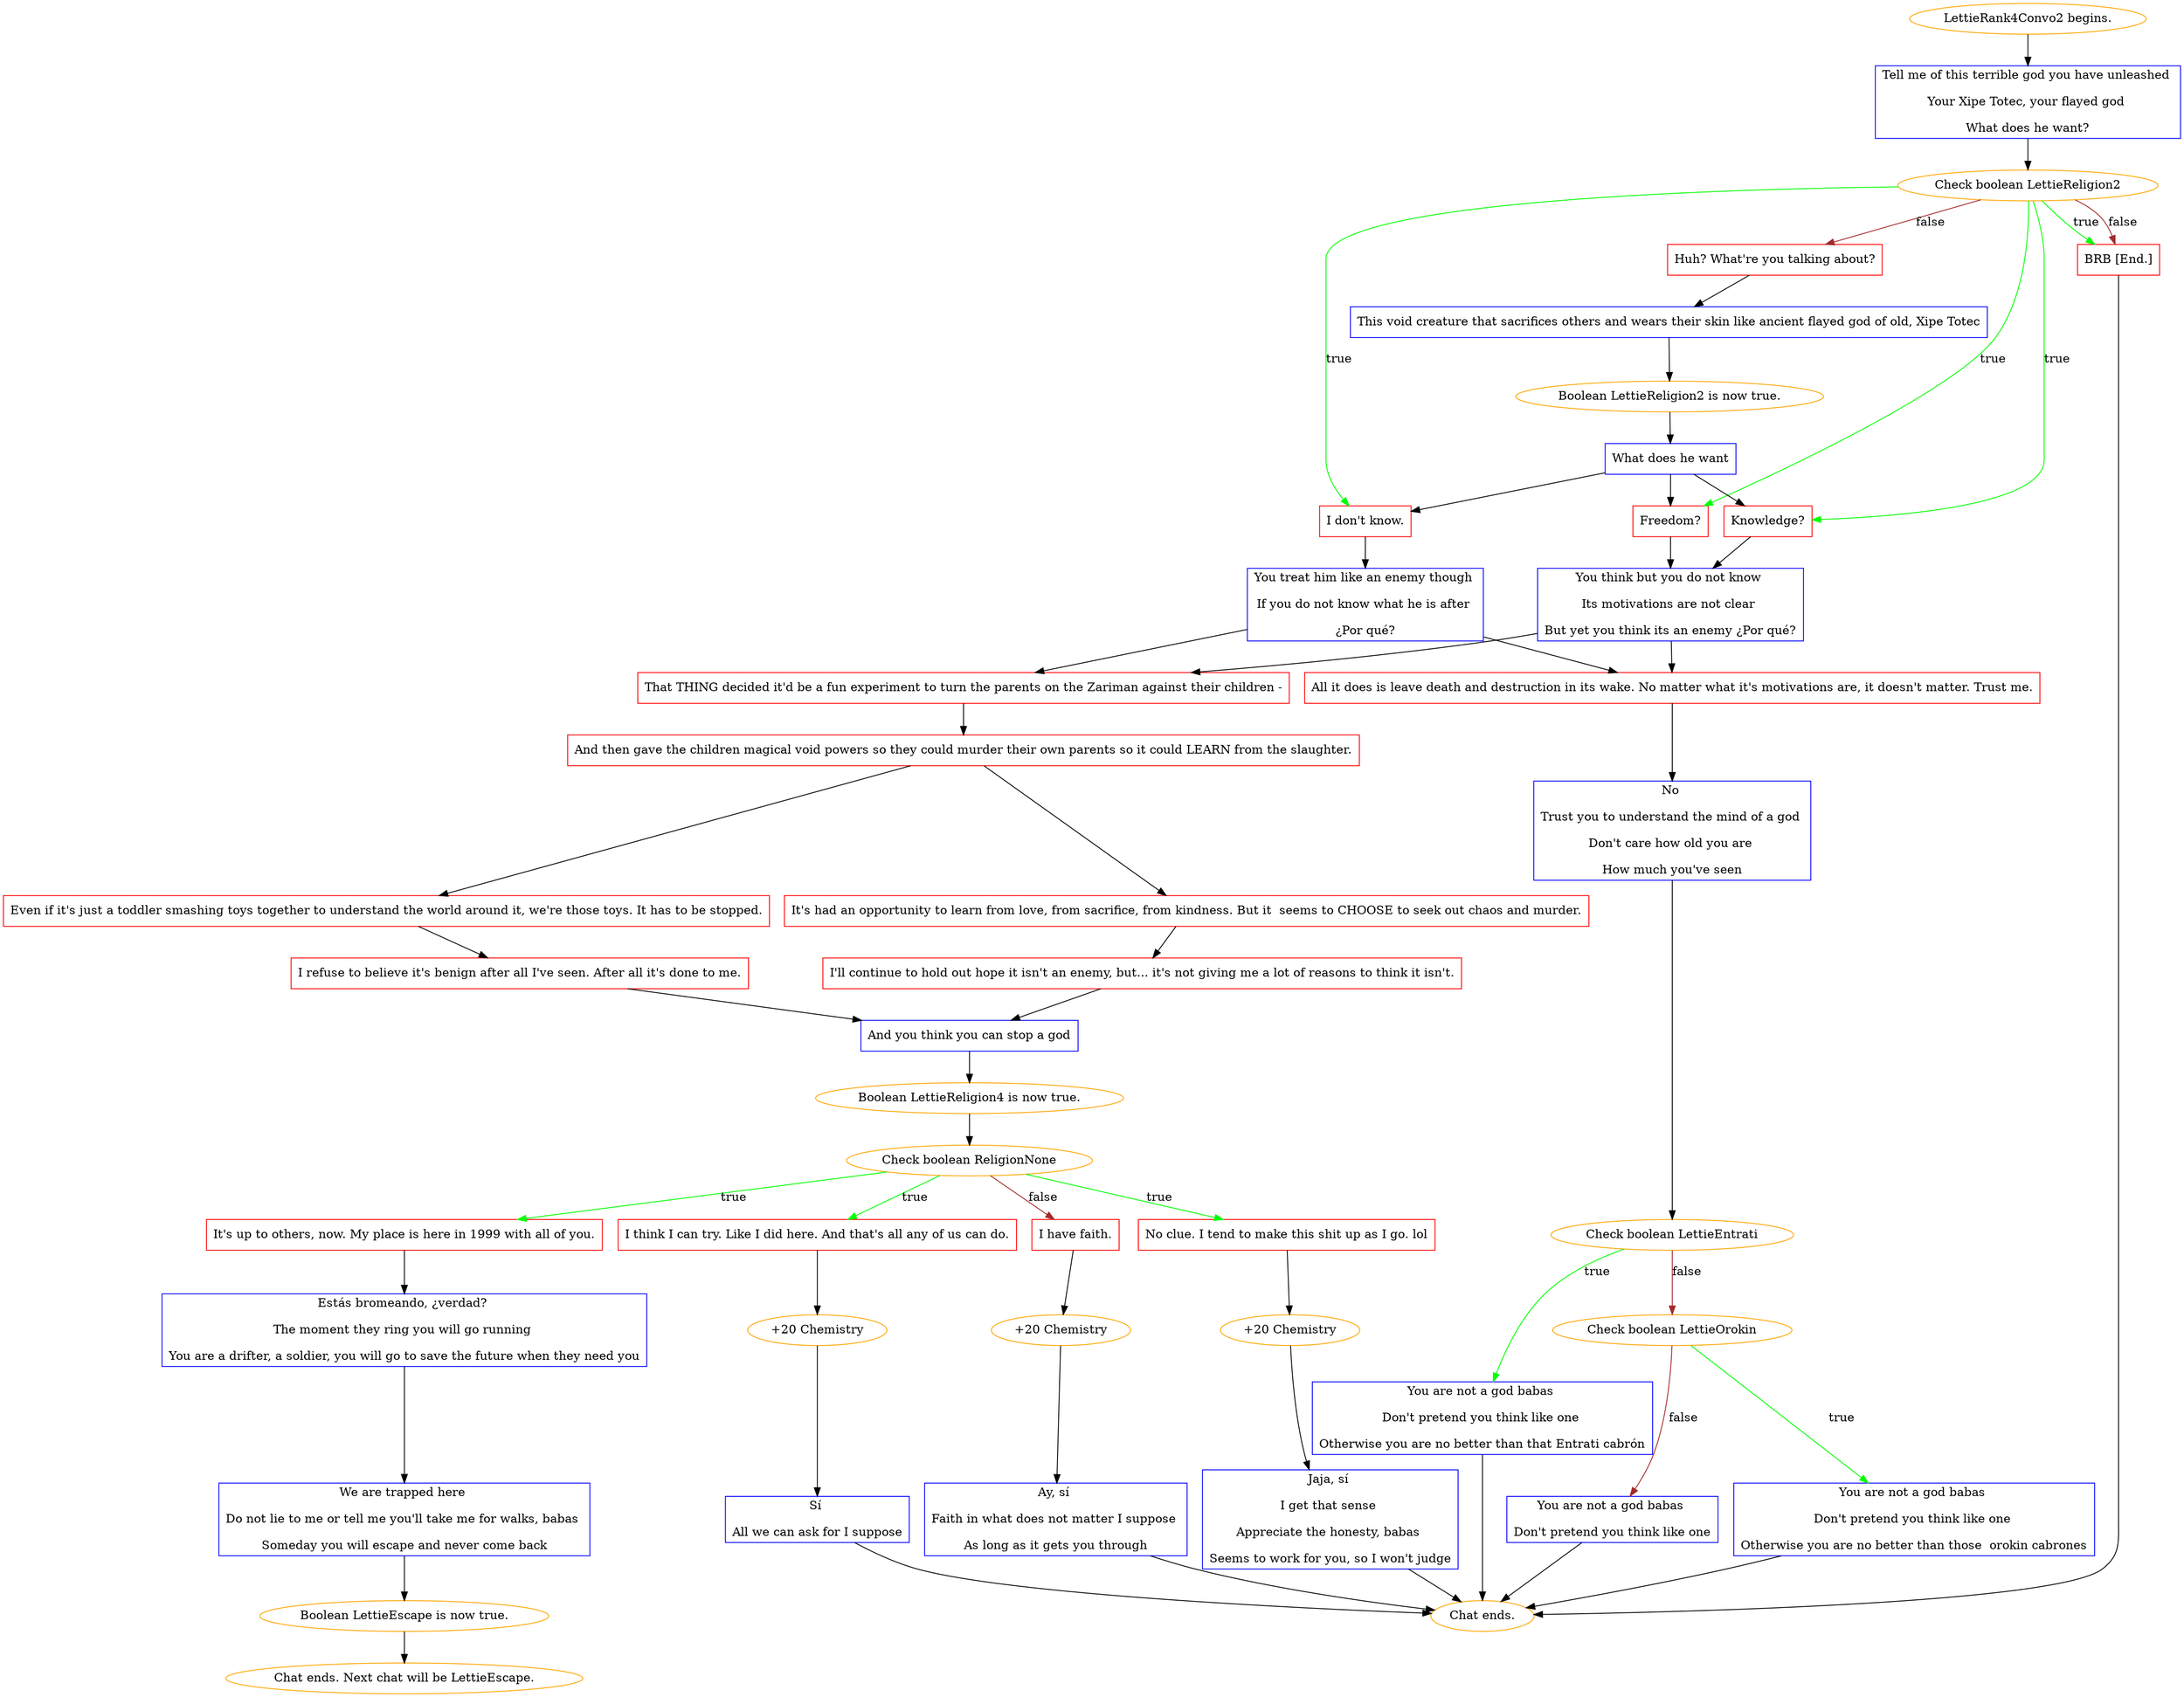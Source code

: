 digraph {
	"LettieRank4Convo2 begins." [color=orange];
		"LettieRank4Convo2 begins." -> 1032;
	1032 [label="Tell me of this terrible god you have unleashed 
Your Xipe Totec, your flayed god 
What does he want?",shape=box,color=blue];
		1032 -> 1034;
	1034 [label="Check boolean LettieReligion2",color=orange];
		1034 -> 1040 [label=true,color=green];
		1034 -> 1041 [label=true,color=green];
		1034 -> 1039 [label=true,color=green];
		1034 -> 1043 [label=true,color=green];
		1034 -> 1035 [label=false,color=brown];
		1034 -> 1043 [label=false,color=brown];
	1040 [label="Freedom?",shape=box,color=red];
		1040 -> 1042;
	1041 [label="Knowledge?",shape=box,color=red];
		1041 -> 1042;
	1039 [label="I don't know.",shape=box,color=red];
		1039 -> 1045;
	1043 [label="BRB [End.]",shape=box,color=red];
		1043 -> "Chat ends.";
	1035 [label="Huh? What're you talking about?",shape=box,color=red];
		1035 -> 1036;
	1042 [label="You think but you do not know 
Its motivations are not clear 
But yet you think its an enemy ¿Por qué?",shape=box,color=blue];
		1042 -> 1046;
		1042 -> 1047;
	1045 [label="You treat him like an enemy though 
If you do not know what he is after 
¿Por qué?",shape=box,color=blue];
		1045 -> 1046;
		1045 -> 1047;
	"Chat ends." [color=orange];
	1036 [label="This void creature that sacrifices others and wears their skin like ancient flayed god of old, Xipe Totec",shape=box,color=blue];
		1036 -> "/EE/Types/Engine/SetBooleanDialogueNode:LettieReligion2:1038";
	1046 [label="That THING decided it'd be a fun experiment to turn the parents on the Zariman against their children -",shape=box,color=red];
		1046 -> 1048;
	1047 [label="All it does is leave death and destruction in its wake. No matter what it's motivations are, it doesn't matter. Trust me.",shape=box,color=red];
		1047 -> 1049;
	"/EE/Types/Engine/SetBooleanDialogueNode:LettieReligion2:1038" [label="Boolean LettieReligion2 is now true.",color=orange];
		"/EE/Types/Engine/SetBooleanDialogueNode:LettieReligion2:1038" -> 1038;
	1048 [label="And then gave the children magical void powers so they could murder their own parents so it could LEARN from the slaughter.",shape=box,color=red];
		1048 -> 1050;
		1048 -> 1051;
	1049 [label="No 
Trust you to understand the mind of a god 
Don't care how old you are 
How much you've seen",shape=box,color=blue];
		1049 -> 1052;
	1038 [label="What does he want",shape=box,color=blue];
		1038 -> 1040;
		1038 -> 1041;
		1038 -> 1039;
	1050 [label="It's had an opportunity to learn from love, from sacrifice, from kindness. But it  seems to CHOOSE to seek out chaos and murder.",shape=box,color=red];
		1050 -> 1060;
	1051 [label="Even if it's just a toddler smashing toys together to understand the world around it, we're those toys. It has to be stopped.",shape=box,color=red];
		1051 -> 1061;
	1052 [label="Check boolean LettieEntrati",color=orange];
		1052 -> 1053 [label=true,color=green];
		1052 -> 1056 [label=false,color=brown];
	1060 [label="I'll continue to hold out hope it isn't an enemy, but... it's not giving me a lot of reasons to think it isn't.",shape=box,color=red];
		1060 -> 1062;
	1061 [label="I refuse to believe it's benign after all I've seen. After all it's done to me.",shape=box,color=red];
		1061 -> 1062;
	1053 [label="You are not a god babas 
Don't pretend you think like one 
Otherwise you are no better than that Entrati cabrón",shape=box,color=blue];
		1053 -> "Chat ends.";
	1056 [label="Check boolean LettieOrokin",color=orange];
		1056 -> 1054 [label=true,color=green];
		1056 -> 1055 [label=false,color=brown];
	1062 [label="And you think you can stop a god",shape=box,color=blue];
		1062 -> "/EE/Types/Engine/SetBooleanDialogueNode:LettieReligion4:1064";
	1054 [label="You are not a god babas 
Don't pretend you think like one 
Otherwise you are no better than those  orokin cabrones",shape=box,color=blue];
		1054 -> "Chat ends.";
	1055 [label="You are not a god babas 
Don't pretend you think like one",shape=box,color=blue];
		1055 -> "Chat ends.";
	"/EE/Types/Engine/SetBooleanDialogueNode:LettieReligion4:1064" [label="Boolean LettieReligion4 is now true.",color=orange];
		"/EE/Types/Engine/SetBooleanDialogueNode:LettieReligion4:1064" -> 1064;
	1064 [label="Check boolean ReligionNone",color=orange];
		1064 -> 1065 [label=true,color=green];
		1064 -> 1066 [label=true,color=green];
		1064 -> 1067 [label=true,color=green];
		1064 -> 1068 [label=false,color=brown];
	1065 [label="No clue. I tend to make this shit up as I go. lol",shape=box,color=red];
		1065 -> 1071;
	1066 [label="I think I can try. Like I did here. And that's all any of us can do.",shape=box,color=red];
		1066 -> 1069;
	1067 [label="It's up to others, now. My place is here in 1999 with all of you.",shape=box,color=red];
		1067 -> 1074;
	1068 [label="I have faith.",shape=box,color=red];
		1068 -> 1070;
	1071 [label="+20 Chemistry",color=orange];
		1071 -> 1072;
	1069 [label="+20 Chemistry",color=orange];
		1069 -> 1073;
	1074 [label="Estás bromeando, ¿verdad? 
The moment they ring you will go running 
You are a drifter, a soldier, you will go to save the future when they need you",shape=box,color=blue];
		1074 -> 1075;
	1070 [label="+20 Chemistry",color=orange];
		1070 -> 1076;
	1072 [label="Jaja, sí 
I get that sense 
Appreciate the honesty, babas 
Seems to work for you, so I won't judge",shape=box,color=blue];
		1072 -> "Chat ends.";
	1073 [label="Sí 
All we can ask for I suppose",shape=box,color=blue];
		1073 -> "Chat ends.";
	1075 [label="We are trapped here 
Do not lie to me or tell me you'll take me for walks, babas 
Someday you will escape and never come back",shape=box,color=blue];
		1075 -> "/EE/Types/Engine/SetBooleanDialogueNode:LettieEscape:Chat ends. Next chat will be LettieEscape.";
	1076 [label="Ay, sí 
Faith in what does not matter I suppose 
As long as it gets you through",shape=box,color=blue];
		1076 -> "Chat ends.";
	"/EE/Types/Engine/SetBooleanDialogueNode:LettieEscape:Chat ends. Next chat will be LettieEscape." [label="Boolean LettieEscape is now true.",color=orange];
		"/EE/Types/Engine/SetBooleanDialogueNode:LettieEscape:Chat ends. Next chat will be LettieEscape." -> "Chat ends. Next chat will be LettieEscape.";
	"Chat ends. Next chat will be LettieEscape." [color=orange];
}